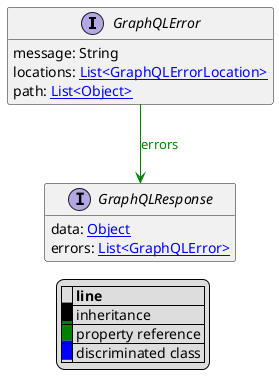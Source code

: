 @startuml

hide empty fields
hide empty methods
legend
|= |= line |
|<back:black>   </back>| inheritance |
|<back:green>   </back>| property reference |
|<back:blue>   </back>| discriminated class |
endlegend
interface GraphQLError [[GraphQLError.svg]]  {
    message: String
    locations: [[GraphQLErrorLocation.svg List<GraphQLErrorLocation>]]
    path: [[Object.svg List<Object>]]
}



interface GraphQLResponse [[GraphQLResponse.svg]]  {
    data: [[Object.svg Object]]
    errors: [[GraphQLError.svg List<GraphQLError>]]
}

GraphQLError --> GraphQLResponse #green;text:green : "errors"
@enduml
